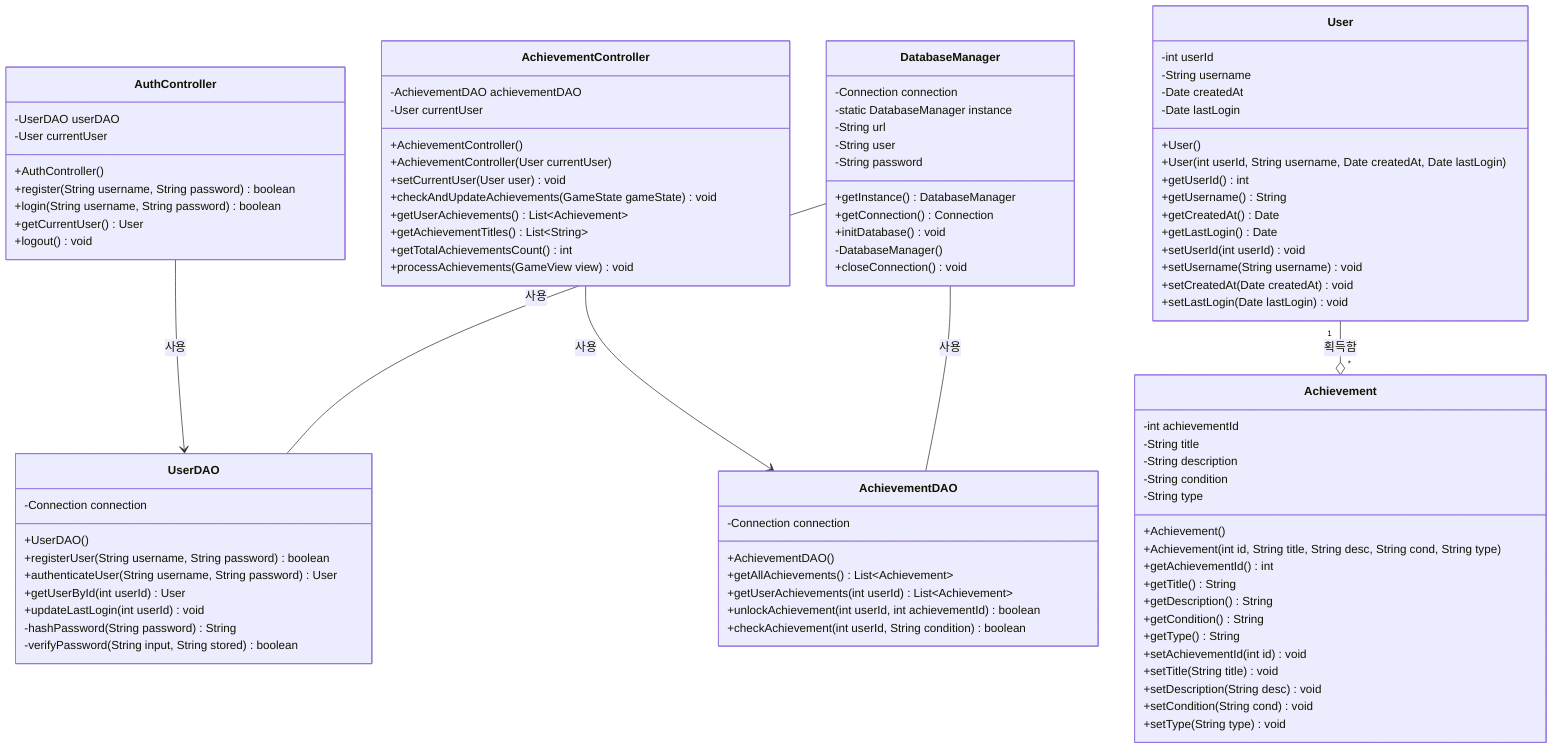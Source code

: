 classDiagram
    %% 데이터 접근 다이어그램: 데이터베이스 관련 클래스

    %% 데이터베이스 관련 관계
    AuthController --> UserDAO : 사용
    AchievementController --> AchievementDAO : 사용
    User "1" --o "*" Achievement : 획득함
    DatabaseManager -- UserDAO : 사용
    DatabaseManager -- AchievementDAO : 사용
    
    class DatabaseManager {
        -Connection connection
        -static DatabaseManager instance
        -String url
        -String user
        -String password
        +getInstance() DatabaseManager
        +getConnection() Connection
        +initDatabase() void
        -DatabaseManager()
        +closeConnection() void
    }

    class UserDAO {
        -Connection connection
        +UserDAO()
        +registerUser(String username, String password) boolean
        +authenticateUser(String username, String password) User
        +getUserById(int userId) User
        +updateLastLogin(int userId) void
        -hashPassword(String password) String
        -verifyPassword(String input, String stored) boolean
    }

    class AchievementDAO {
        -Connection connection
        +AchievementDAO()
        +getAllAchievements() List~Achievement~
        +getUserAchievements(int userId) List~Achievement~
        +unlockAchievement(int userId, int achievementId) boolean
        +checkAchievement(int userId, String condition) boolean
    }

    class User {
        -int userId
        -String username
        -Date createdAt
        -Date lastLogin
        +User()
        +User(int userId, String username, Date createdAt, Date lastLogin)
        +getUserId() int
        +getUsername() String
        +getCreatedAt() Date
        +getLastLogin() Date
        +setUserId(int userId) void
        +setUsername(String username) void
        +setCreatedAt(Date createdAt) void
        +setLastLogin(Date lastLogin) void
    }

    class Achievement {
        -int achievementId
        -String title
        -String description
        -String condition
        -String type
        +Achievement()
        +Achievement(int id, String title, String desc, String cond, String type)
        +getAchievementId() int
        +getTitle() String
        +getDescription() String
        +getCondition() String
        +getType() String
        +setAchievementId(int id) void
        +setTitle(String title) void
        +setDescription(String desc) void
        +setCondition(String cond) void
        +setType(String type) void
    }

    class AuthController {
        -UserDAO userDAO
        -User currentUser
        +AuthController()
        +register(String username, String password) boolean
        +login(String username, String password) boolean
        +getCurrentUser() User
        +logout() void
    }

    class AchievementController {
        -AchievementDAO achievementDAO
        -User currentUser
        +AchievementController()
        +AchievementController(User currentUser)
        +setCurrentUser(User user) void
        +checkAndUpdateAchievements(GameState gameState) void
        +getUserAchievements() List~Achievement~
        +getAchievementTitles() List~String~
        +getTotalAchievementsCount() int
        +processAchievements(GameView view) void
    }
